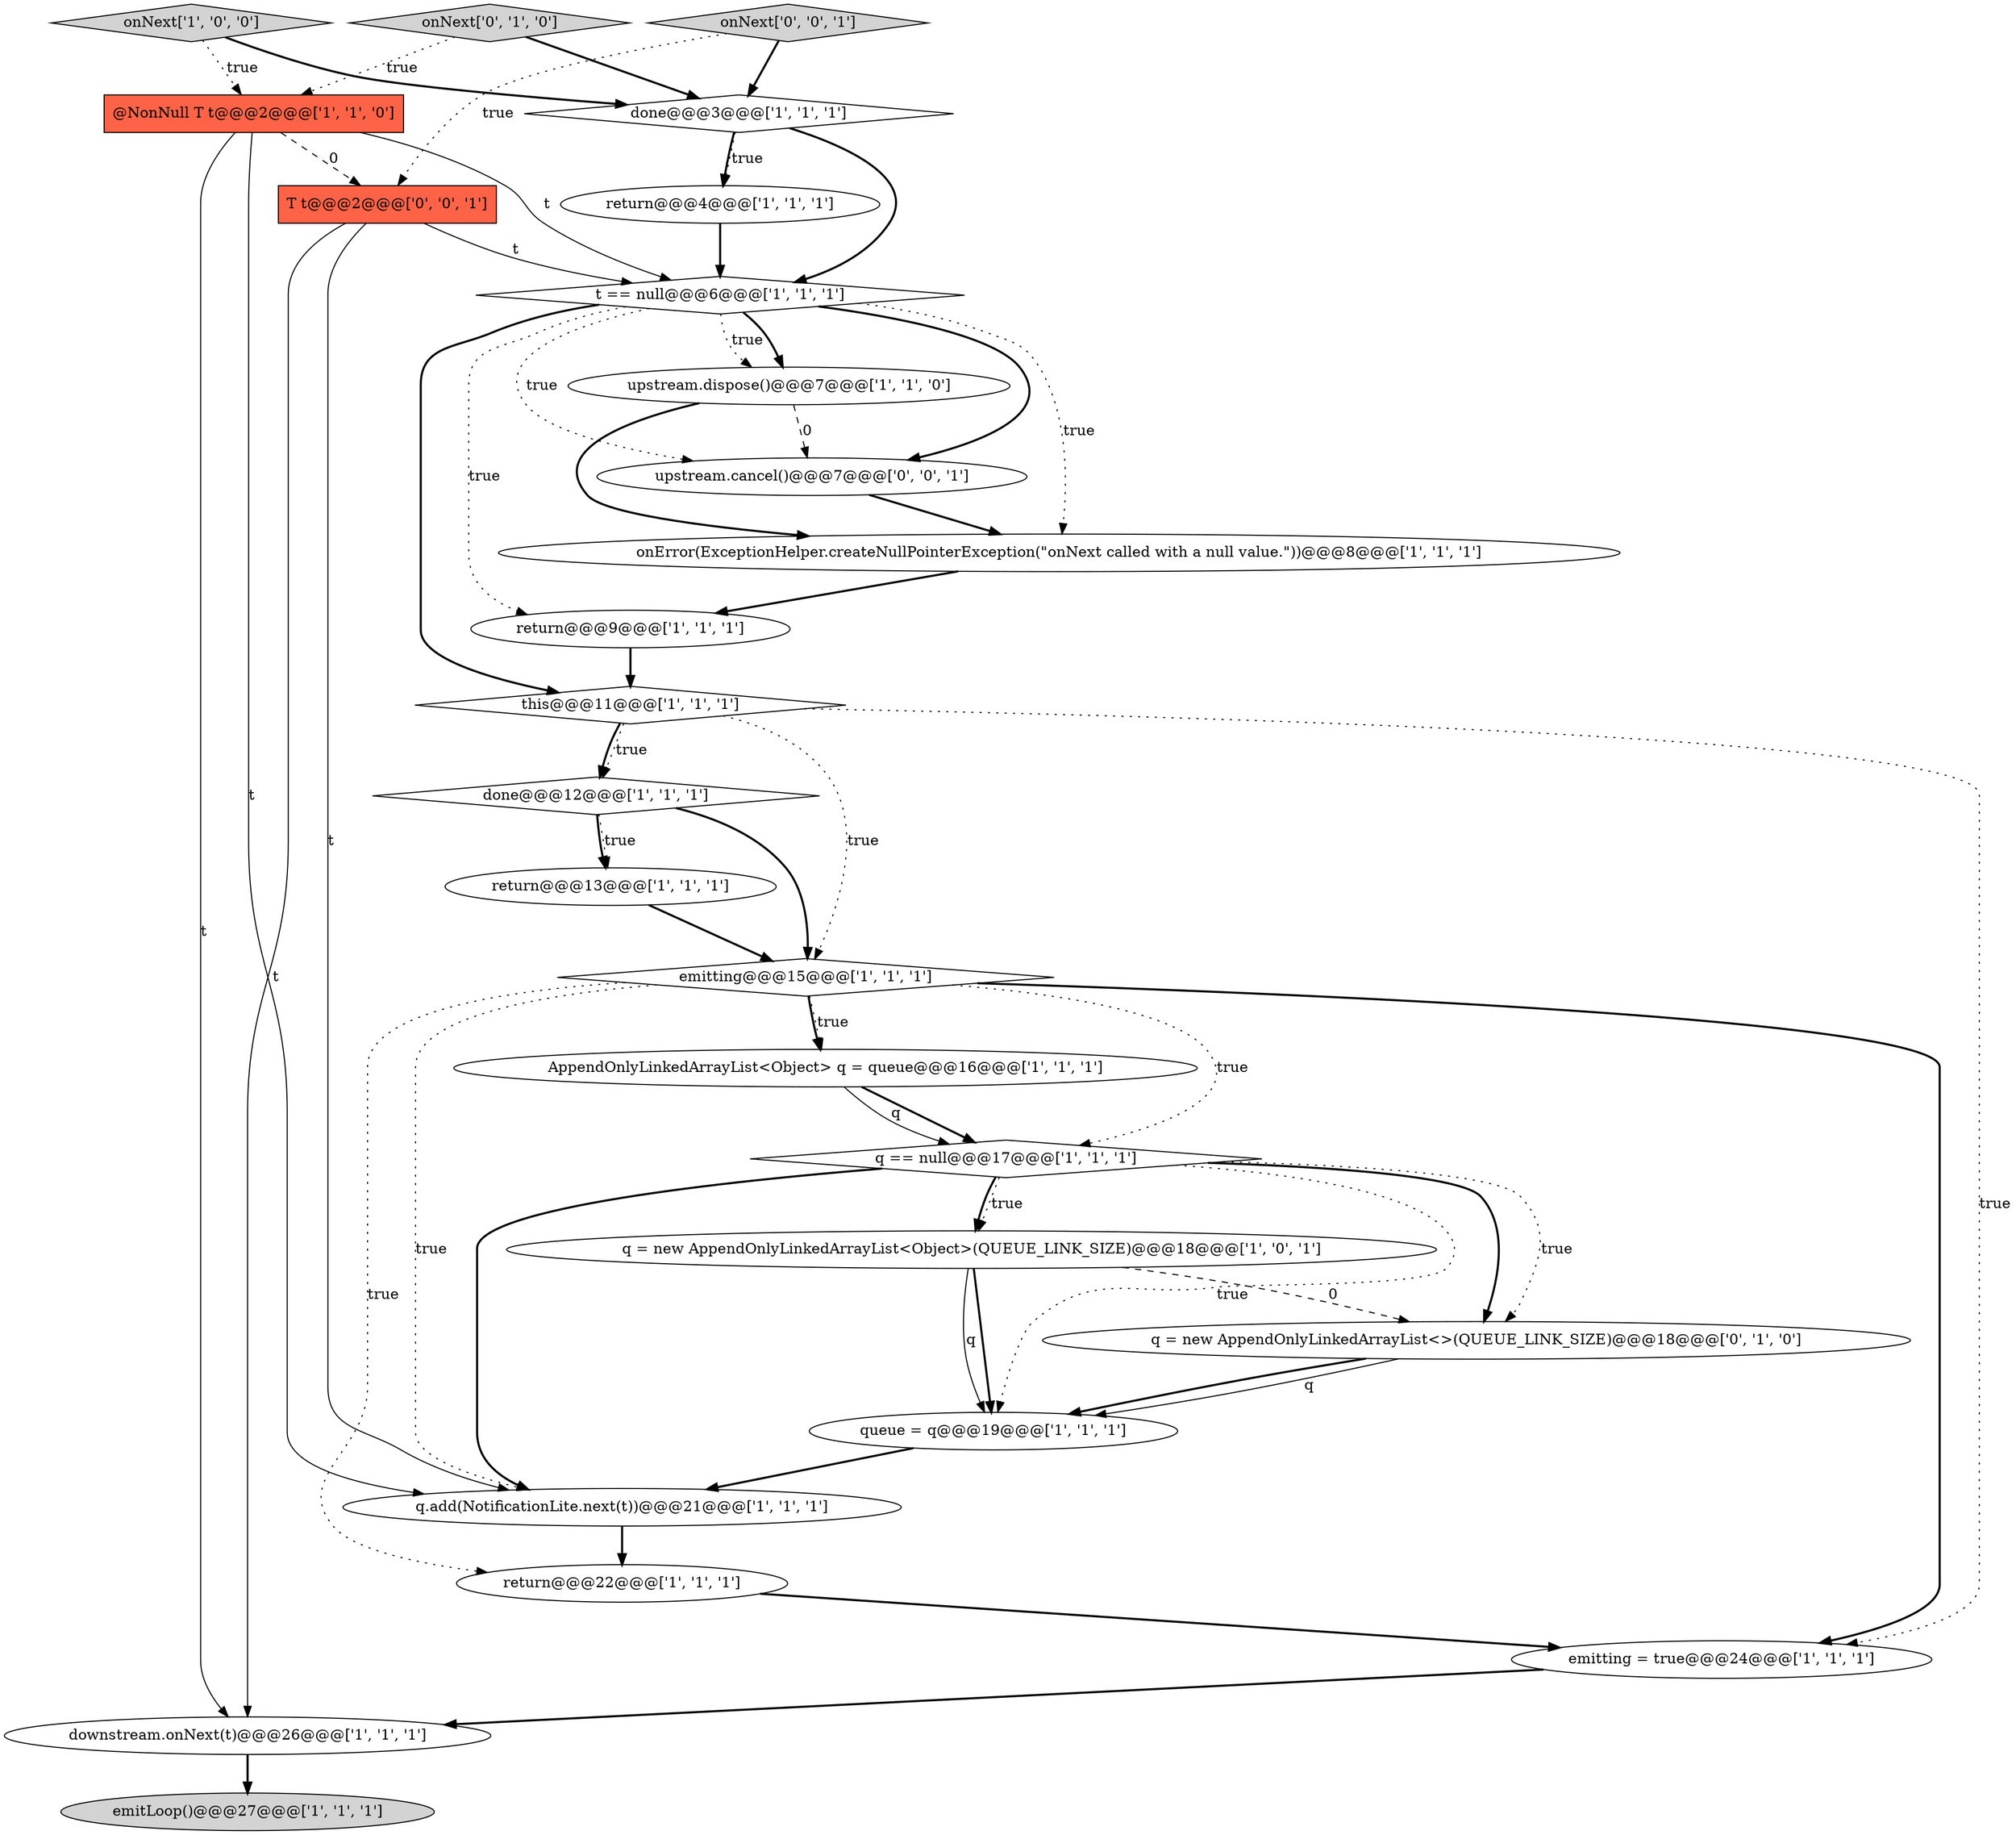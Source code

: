 digraph {
9 [style = filled, label = "q == null@@@17@@@['1', '1', '1']", fillcolor = white, shape = diamond image = "AAA0AAABBB1BBB"];
8 [style = filled, label = "this@@@11@@@['1', '1', '1']", fillcolor = white, shape = diamond image = "AAA0AAABBB1BBB"];
18 [style = filled, label = "downstream.onNext(t)@@@26@@@['1', '1', '1']", fillcolor = white, shape = ellipse image = "AAA0AAABBB1BBB"];
21 [style = filled, label = "onNext['0', '1', '0']", fillcolor = lightgray, shape = diamond image = "AAA0AAABBB2BBB"];
25 [style = filled, label = "T t@@@2@@@['0', '0', '1']", fillcolor = tomato, shape = box image = "AAA0AAABBB3BBB"];
15 [style = filled, label = "t == null@@@6@@@['1', '1', '1']", fillcolor = white, shape = diamond image = "AAA0AAABBB1BBB"];
2 [style = filled, label = "return@@@22@@@['1', '1', '1']", fillcolor = white, shape = ellipse image = "AAA0AAABBB1BBB"];
19 [style = filled, label = "emitLoop()@@@27@@@['1', '1', '1']", fillcolor = lightgray, shape = ellipse image = "AAA0AAABBB1BBB"];
3 [style = filled, label = "return@@@9@@@['1', '1', '1']", fillcolor = white, shape = ellipse image = "AAA0AAABBB1BBB"];
22 [style = filled, label = "q = new AppendOnlyLinkedArrayList<>(QUEUE_LINK_SIZE)@@@18@@@['0', '1', '0']", fillcolor = white, shape = ellipse image = "AAA1AAABBB2BBB"];
14 [style = filled, label = "done@@@3@@@['1', '1', '1']", fillcolor = white, shape = diamond image = "AAA0AAABBB1BBB"];
12 [style = filled, label = "queue = q@@@19@@@['1', '1', '1']", fillcolor = white, shape = ellipse image = "AAA0AAABBB1BBB"];
20 [style = filled, label = "return@@@13@@@['1', '1', '1']", fillcolor = white, shape = ellipse image = "AAA0AAABBB1BBB"];
5 [style = filled, label = "return@@@4@@@['1', '1', '1']", fillcolor = white, shape = ellipse image = "AAA0AAABBB1BBB"];
16 [style = filled, label = "done@@@12@@@['1', '1', '1']", fillcolor = white, shape = diamond image = "AAA0AAABBB1BBB"];
23 [style = filled, label = "upstream.cancel()@@@7@@@['0', '0', '1']", fillcolor = white, shape = ellipse image = "AAA0AAABBB3BBB"];
4 [style = filled, label = "emitting = true@@@24@@@['1', '1', '1']", fillcolor = white, shape = ellipse image = "AAA0AAABBB1BBB"];
1 [style = filled, label = "q = new AppendOnlyLinkedArrayList<Object>(QUEUE_LINK_SIZE)@@@18@@@['1', '0', '1']", fillcolor = white, shape = ellipse image = "AAA0AAABBB1BBB"];
17 [style = filled, label = "AppendOnlyLinkedArrayList<Object> q = queue@@@16@@@['1', '1', '1']", fillcolor = white, shape = ellipse image = "AAA0AAABBB1BBB"];
11 [style = filled, label = "emitting@@@15@@@['1', '1', '1']", fillcolor = white, shape = diamond image = "AAA0AAABBB1BBB"];
7 [style = filled, label = "onNext['1', '0', '0']", fillcolor = lightgray, shape = diamond image = "AAA0AAABBB1BBB"];
13 [style = filled, label = "upstream.dispose()@@@7@@@['1', '1', '0']", fillcolor = white, shape = ellipse image = "AAA0AAABBB1BBB"];
6 [style = filled, label = "onError(ExceptionHelper.createNullPointerException(\"onNext called with a null value.\"))@@@8@@@['1', '1', '1']", fillcolor = white, shape = ellipse image = "AAA0AAABBB1BBB"];
10 [style = filled, label = "q.add(NotificationLite.next(t))@@@21@@@['1', '1', '1']", fillcolor = white, shape = ellipse image = "AAA0AAABBB1BBB"];
0 [style = filled, label = "@NonNull T t@@@2@@@['1', '1', '0']", fillcolor = tomato, shape = box image = "AAA0AAABBB1BBB"];
24 [style = filled, label = "onNext['0', '0', '1']", fillcolor = lightgray, shape = diamond image = "AAA0AAABBB3BBB"];
9->22 [style = dotted, label="true"];
21->0 [style = dotted, label="true"];
14->5 [style = bold, label=""];
8->16 [style = bold, label=""];
11->9 [style = dotted, label="true"];
0->18 [style = solid, label="t"];
8->11 [style = dotted, label="true"];
9->22 [style = bold, label=""];
11->4 [style = bold, label=""];
16->20 [style = dotted, label="true"];
11->2 [style = dotted, label="true"];
21->14 [style = bold, label=""];
8->16 [style = dotted, label="true"];
10->2 [style = bold, label=""];
15->13 [style = dotted, label="true"];
2->4 [style = bold, label=""];
0->15 [style = solid, label="t"];
11->10 [style = dotted, label="true"];
14->5 [style = dotted, label="true"];
4->18 [style = bold, label=""];
25->10 [style = solid, label="t"];
1->22 [style = dashed, label="0"];
1->12 [style = bold, label=""];
15->23 [style = bold, label=""];
13->6 [style = bold, label=""];
9->1 [style = dotted, label="true"];
11->17 [style = bold, label=""];
1->12 [style = solid, label="q"];
0->10 [style = solid, label="t"];
11->17 [style = dotted, label="true"];
15->6 [style = dotted, label="true"];
5->15 [style = bold, label=""];
7->14 [style = bold, label=""];
0->25 [style = dashed, label="0"];
13->23 [style = dashed, label="0"];
12->10 [style = bold, label=""];
23->6 [style = bold, label=""];
25->15 [style = solid, label="t"];
18->19 [style = bold, label=""];
6->3 [style = bold, label=""];
17->9 [style = bold, label=""];
25->18 [style = solid, label="t"];
3->8 [style = bold, label=""];
15->13 [style = bold, label=""];
16->20 [style = bold, label=""];
7->0 [style = dotted, label="true"];
24->25 [style = dotted, label="true"];
17->9 [style = solid, label="q"];
9->12 [style = dotted, label="true"];
22->12 [style = bold, label=""];
24->14 [style = bold, label=""];
20->11 [style = bold, label=""];
14->15 [style = bold, label=""];
15->8 [style = bold, label=""];
16->11 [style = bold, label=""];
8->4 [style = dotted, label="true"];
9->1 [style = bold, label=""];
15->23 [style = dotted, label="true"];
22->12 [style = solid, label="q"];
9->10 [style = bold, label=""];
15->3 [style = dotted, label="true"];
}
